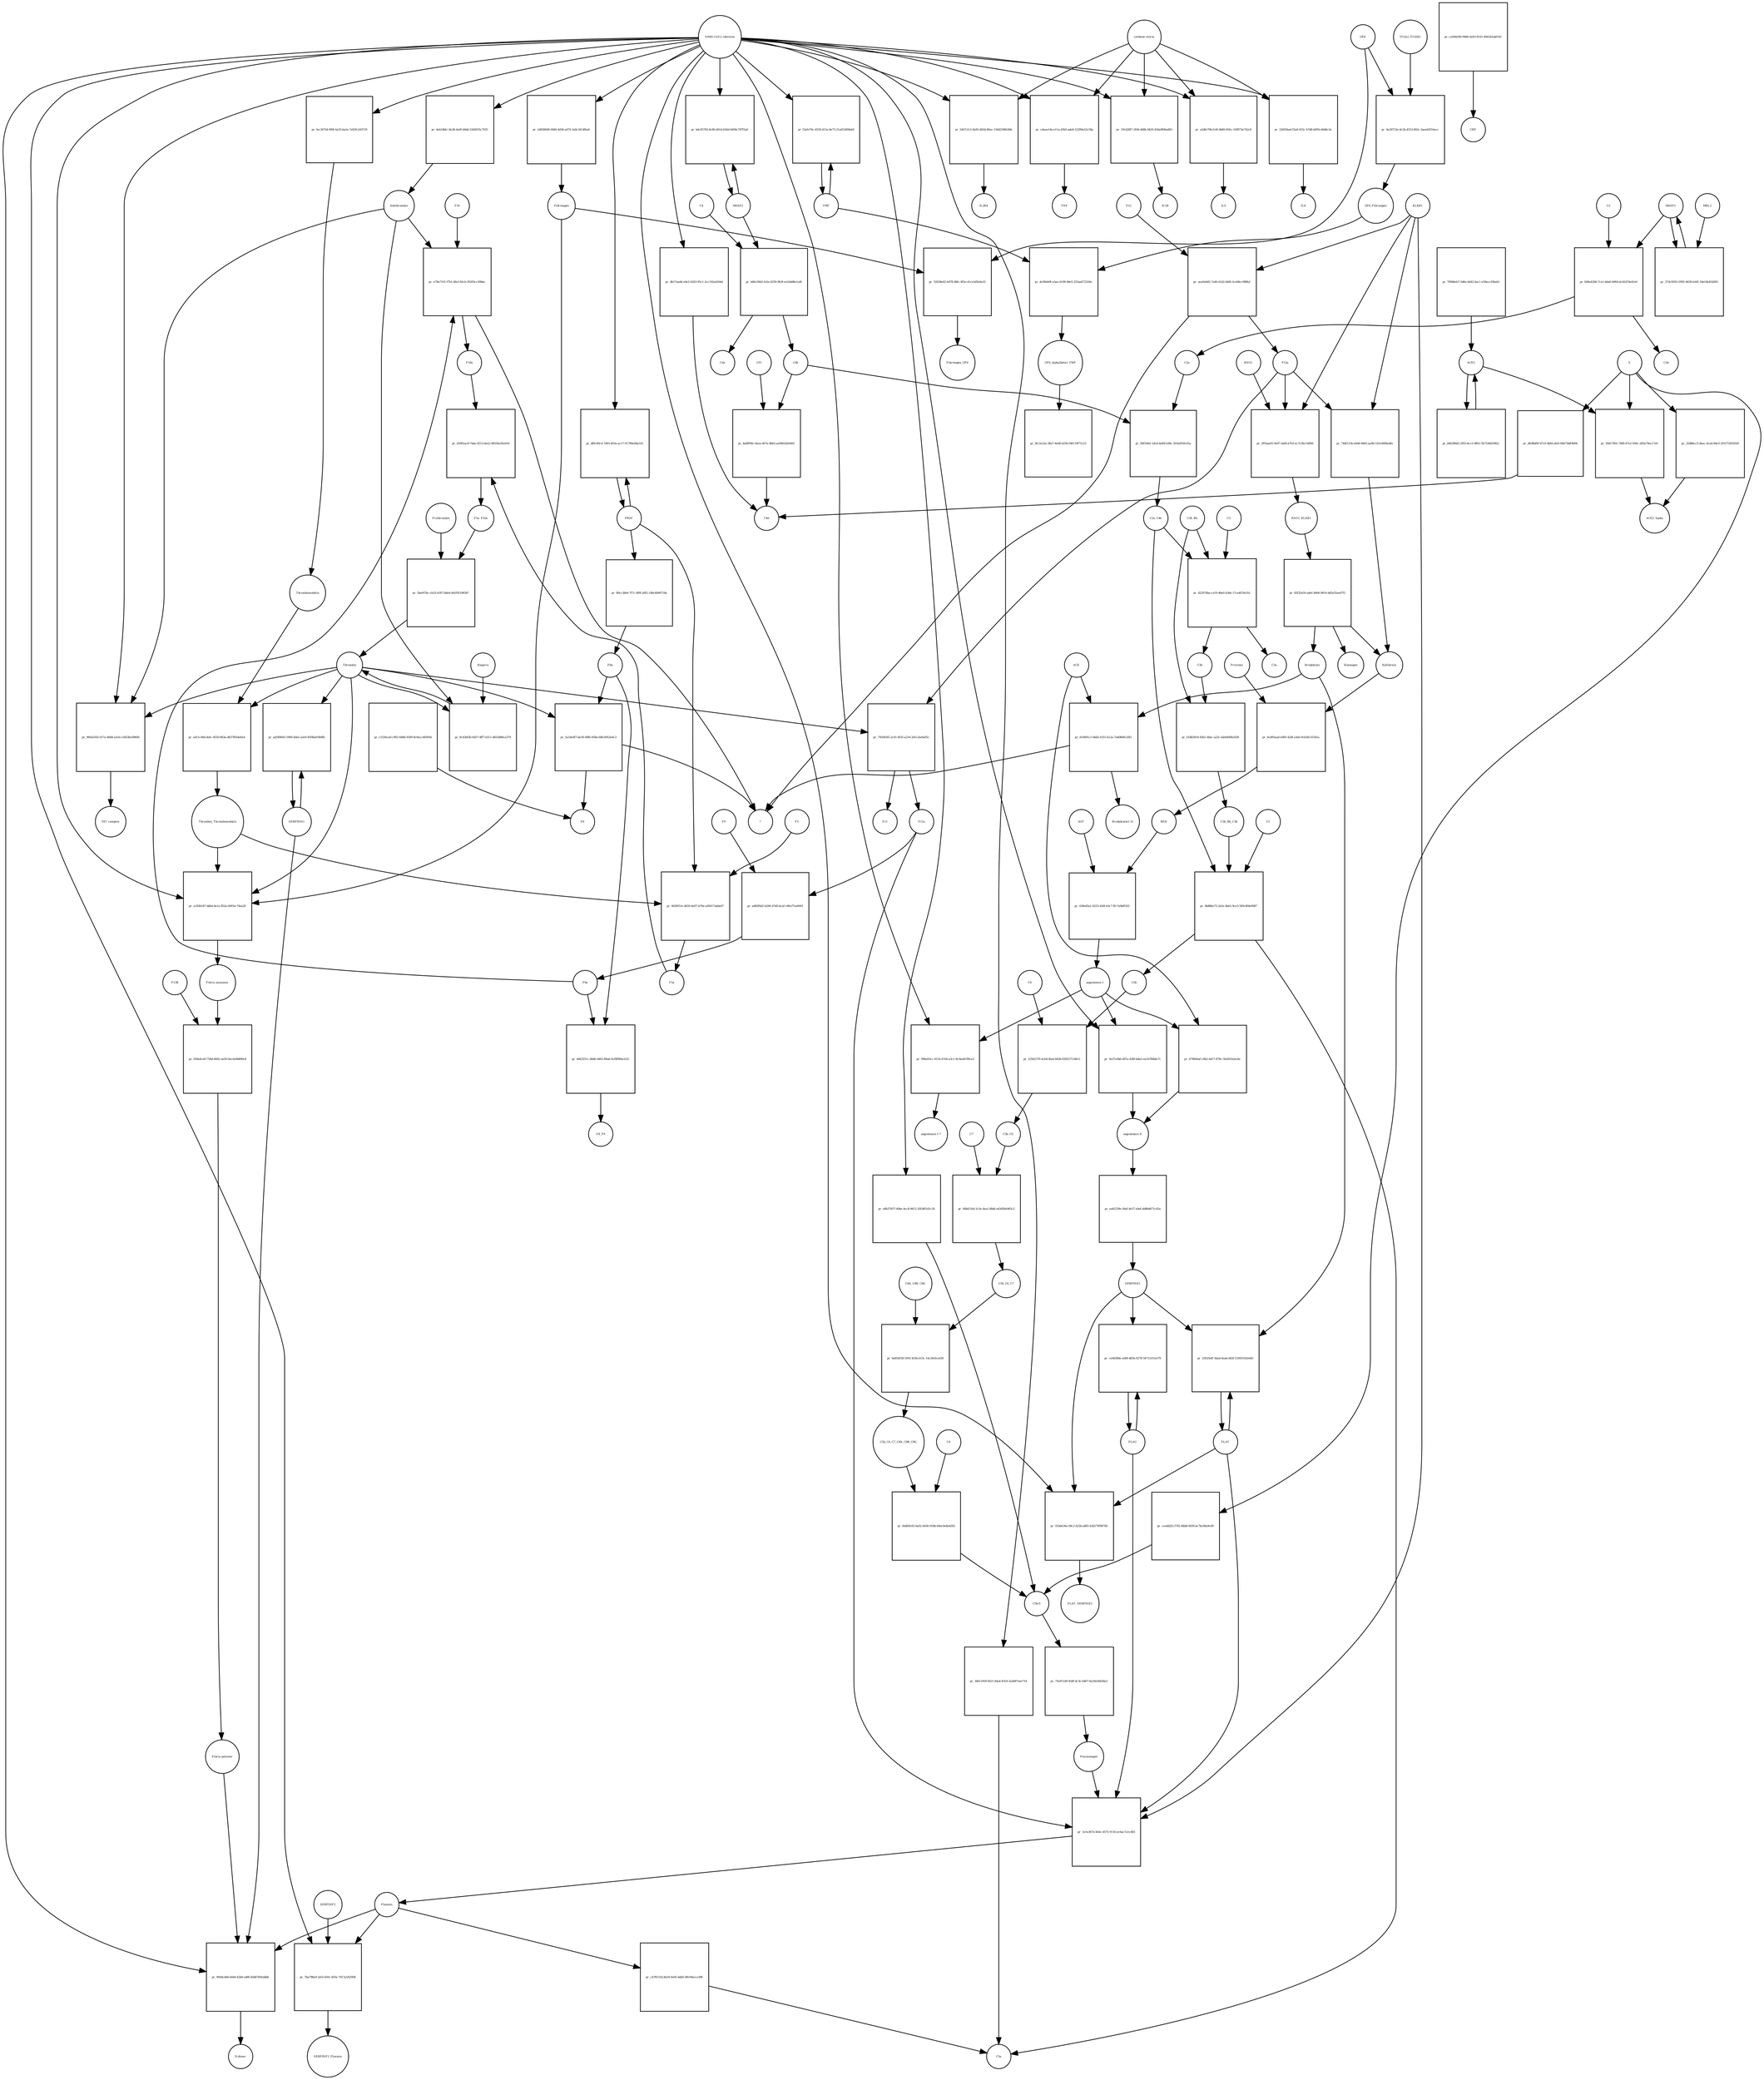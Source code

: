 strict digraph  {
C4b [annotation="", bipartite=0, cls=macromolecule, fontsize=4, label=C4b, shape=circle];
"pr_58f1fdef-1dcb-4e89-b38c-303a093fc81a" [annotation="", bipartite=1, cls=process, fontsize=4, label="pr_58f1fdef-1dcb-4e89-b38c-303a093fc81a", shape=square];
C2a [annotation="", bipartite=0, cls=macromolecule, fontsize=4, label=C2a, shape=circle];
C2a_C4b [annotation="", bipartite=0, cls=complex, fontsize=4, label=C2a_C4b, shape=circle];
C3b [annotation="", bipartite=0, cls=macromolecule, fontsize=4, label=C3b, shape=circle];
"pr_b18b5814-43b1-4bec-a22c-fab4400b2438" [annotation="", bipartite=1, cls=process, fontsize=4, label="pr_b18b5814-43b1-4bec-a22c-fab4400b2438", shape=square];
C3b_Bb [annotation="urn_miriam_pubmed_12440962|urn_miriam_brenda_3.4.21.47", bipartite=0, cls=complex, fontsize=4, label=C3b_Bb, shape=circle];
C3b_Bb_C3b [annotation="urn_miriam_pubmed_12440962|urn_miriam_brenda_34.4.21.47", bipartite=0, cls=complex, fontsize=4, label=C3b_Bb_C3b, shape=circle];
"pr_8a8ff96c-6eea-467a-8b62-ae90b3d26465" [annotation="", bipartite=1, cls=process, fontsize=4, label="pr_8a8ff96c-6eea-467a-8b62-ae90b3d26465", shape=square];
C4d [annotation="", bipartite=0, cls=macromolecule, fontsize=4, label=C4d, shape=circle];
CFI [annotation="urn_miriam_hgnc_HGNC%3A2771", bipartite=0, cls=macromolecule, fontsize=4, label=CFI, shape=circle];
"pr_c5556ca0-c902-448b-9189-8c6eccd0395b" [annotation="", bipartite=1, cls=process, fontsize=4, label="pr_c5556ca0-c902-448b-9189-8c6eccd0395b", shape=square];
F8 [annotation="urn_miriam_hgnc_HGNC%3A3546", bipartite=0, cls=macromolecule, fontsize=4, label=F8, shape=circle];
"pr_4eb24bfc-8e38-4a0f-b9dd-5264935c7025" [annotation="", bipartite=1, cls=process, fontsize=4, label="pr_4eb24bfc-8e38-4a0f-b9dd-5264935c7025", shape=square];
Antithrombin [annotation="urn_miriam_hgnc_HGNC%3A775", bipartite=0, cls=macromolecule, fontsize=4, label=Antithrombin, shape=circle];
"SARS-CoV-2 infection" [annotation=urn_miriam_taxonomy_2697049, bipartite=0, cls=phenotype, fontsize=4, label="SARS-CoV-2 infection", shape=circle];
S [annotation="urn_miriam_uniprot_P0DTC2|urn_miriam_uniprot_P59594", bipartite=0, cls=macromolecule, fontsize=4, label=S, shape=circle];
"pr_35d8bcc5-deec-4ca4-84e3-201572655020" [annotation="", bipartite=1, cls="omitted process", fontsize=4, label="pr_35d8bcc5-deec-4ca4-84e3-201572655020", shape=square];
ACE2_Spike [annotation="", bipartite=0, cls=complex, fontsize=4, label=ACE2_Spike, shape=circle];
Bradykinin [annotation="urn_miriam_obo.chebi_CHEBI%3A3165", bipartite=0, cls=macromolecule, fontsize=4, label=Bradykinin, shape=circle];
"pr_0c6691c1-6bd2-4351-b12a-7ab08d0c26f1" [annotation="", bipartite=1, cls=process, fontsize=4, label="pr_0c6691c1-6bd2-4351-b12a-7ab08d0c26f1", shape=square];
"Bradykinin(1-5)" [annotation="", bipartite=0, cls=macromolecule, fontsize=4, label="Bradykinin(1-5)", shape=circle];
"?" [annotation="", bipartite=0, cls=macromolecule, fontsize=4, label="?", shape=circle];
ACE [annotation="urn_miriam_hgnc_HGNC%3A2707", bipartite=0, cls=macromolecule, fontsize=4, label=ACE, shape=circle];
ACE2 [annotation="urn_miriam_hgnc_HGNC%3A13557", bipartite=0, cls=macromolecule, fontsize=4, label=ACE2, shape=circle];
"pr_b6b39bd3-2f03-4cc3-9801-5b71d463082c" [annotation="", bipartite=1, cls=process, fontsize=4, label="pr_b6b39bd3-2f03-4cc3-9801-5b71d463082c", shape=square];
"pr_50d17801-76f8-47e2-938c-285a79ec17e0" [annotation="", bipartite=1, cls=process, fontsize=4, label="pr_50d17801-76f8-47e2-938c-285a79ec17e0", shape=square];
"pr_700b8eb7-5d6e-4d42-bac1-e58eccf3beb3" [annotation="", bipartite=1, cls=process, fontsize=4, label="pr_700b8eb7-5d6e-4d42-bac1-e58eccf3beb3", shape=square];
"angiotensin I" [annotation="urn_miriam_obo.chebi_CHEBI%3A2718", bipartite=0, cls="simple chemical", fontsize=4, label="angiotensin I", shape=circle];
"pr_096e93cc-9116-47e6-a3c1-8c9ea8199ca3" [annotation="", bipartite=1, cls=process, fontsize=4, label="pr_096e93cc-9116-47e6-a3c1-8c9ea8199ca3", shape=square];
"angiotensin I-7" [annotation="urn_miriam_obo.chebi_CHEBI%3A55438", bipartite=0, cls="simple chemical", fontsize=4, label="angiotensin I-7", shape=circle];
"pr_d838bf9f-d7c0-4bfd-afd3-06b73bff490b" [annotation="", bipartite=1, cls=process, fontsize=4, label="pr_d838bf9f-d7c0-4bfd-afd3-06b73bff490b", shape=square];
"pr_ccedd2f2-f745-48d8-9039-bc7bc96e9c89" [annotation="", bipartite=1, cls=process, fontsize=4, label="pr_ccedd2f2-f745-48d8-9039-bc7bc96e9c89", shape=square];
"C5b-9" [annotation="", bipartite=0, cls=complex, fontsize=4, label="C5b-9", shape=circle];
"pr_ca944290-99d0-4a93-8141-494343abf102" [annotation="", bipartite=1, cls=process, fontsize=4, label="pr_ca944290-99d0-4a93-8141-494343abf102", shape=square];
CRP [annotation="urn_miriam_hgnc_HGNC%3A2367", bipartite=0, cls=macromolecule, fontsize=4, label=CRP, shape=circle];
VWF [annotation="", bipartite=0, cls=macromolecule, fontsize=4, label=VWF, shape=circle];
"pr_f2afe70c-4559-415a-8e73-21a651800afd" [annotation="", bipartite=1, cls=process, fontsize=4, label="pr_f2afe70c-4559-415a-8e73-21a651800afd", shape=square];
PROC [annotation="urn_miriam_hgnc_HGNC%3A9451", bipartite=0, cls=macromolecule, fontsize=4, label=PROC, shape=circle];
"pr_df6c90c4-7d93-403a-ac17-91789e0da31b" [annotation="", bipartite=1, cls=process, fontsize=4, label="pr_df6c90c4-7d93-403a-ac17-91789e0da31b", shape=square];
"pr_db17aadd-a9e3-4343-95c1-2cc192ad164d" [annotation="", bipartite=1, cls=process, fontsize=4, label="pr_db17aadd-a9e3-4343-95c1-2cc192ad164d", shape=square];
Plasmin [annotation="urn_miriam_hgnc_HGNC%3A9051", bipartite=0, cls=macromolecule, fontsize=4, label=Plasmin, shape=circle];
"pr_7ba79be9-3af3-450c-855e-7017a1825f6f" [annotation="", bipartite=1, cls=process, fontsize=4, label="pr_7ba79be9-3af3-450c-855e-7017a1825f6f", shape=square];
SERPINF2 [annotation="urn_miriam_hgnc_HGNC%3A9075", bipartite=0, cls=macromolecule, fontsize=4, label=SERPINF2, shape=circle];
SERPINF2_Plasmin [annotation="", bipartite=0, cls=complex, fontsize=4, label=SERPINF2_Plasmin, shape=circle];
"pr_fec36764-f89f-4a35-ba5e-7e92fc2d3729" [annotation="", bipartite=1, cls=process, fontsize=4, label="pr_fec36764-f89f-4a35-ba5e-7e92fc2d3729", shape=square];
Thrombomodulin [annotation="urn_miriam_hgnc_HGNC%3A11784", bipartite=0, cls=macromolecule, fontsize=4, label=Thrombomodulin, shape=circle];
KLKB1 [annotation=urn_miriam_hgnc_6371, bipartite=0, cls=macromolecule, fontsize=4, label=KLKB1, shape=circle];
"pr_74df115b-4446-4665-aa9b-51b1d008adfe" [annotation="", bipartite=1, cls=process, fontsize=4, label="pr_74df115b-4446-4665-aa9b-51b1d008adfe", shape=square];
Kallikrein [annotation=urn_miriam_hgnc_6371, bipartite=0, cls=macromolecule, fontsize=4, label=Kallikrein, shape=circle];
F12a [annotation="urn_miriam_hgnc_HGNC%3A3530", bipartite=0, cls=macromolecule, fontsize=4, label=F12a, shape=circle];
KNG1_KLKB1 [annotation=urn_miriam_pubmed_17598838, bipartite=0, cls=complex, fontsize=4, label=KNG1_KLKB1, shape=circle];
"pr_82f35a50-adef-44b8-9814-bd5a55ae67f2" [annotation="", bipartite=1, cls=process, fontsize=4, label="pr_82f35a50-adef-44b8-9814-bd5a55ae67f2", shape=square];
Kininogen [annotation="urn_miriam_hgnc_HGNC%3A6383", bipartite=0, cls=macromolecule, fontsize=4, label=Kininogen, shape=circle];
"pr_e8b37657-40be-4cc8-9612-5f436f1d1c18" [annotation="", bipartite=1, cls=process, fontsize=4, label="pr_e8b37657-40be-4cc8-9612-5f436f1d1c18", shape=square];
"pr_3d611950-fb21-44a4-8316-3a2b87eee71d" [annotation="", bipartite=1, cls=process, fontsize=4, label="pr_3d611950-fb21-44a4-8316-3a2b87eee71d", shape=square];
C5a [annotation="", bipartite=0, cls=macromolecule, fontsize=4, label=C5a, shape=circle];
PLAT [annotation="urn_miriam_hgnc_HGNC%3A9051", bipartite=0, cls=macromolecule, fontsize=4, label=PLAT, shape=circle];
"pr_25025eff-5bad-4aab-b62f-53505102e645" [annotation="", bipartite=1, cls=process, fontsize=4, label="pr_25025eff-5bad-4aab-b62f-53505102e645", shape=square];
SERPINE1 [annotation="urn_miriam_hgnc_HGNC%3A8593", bipartite=0, cls=macromolecule, fontsize=4, label=SERPINE1, shape=circle];
AGT [annotation="urn_miriam_hgnc_HGNC%3A333", bipartite=0, cls=macromolecule, fontsize=4, label=AGT, shape=circle];
"pr_438ed5a1-6233-426f-b3c7-ffc7a9bff203" [annotation="", bipartite=1, cls=process, fontsize=4, label="pr_438ed5a1-6233-426f-b3c7-ffc7a9bff203", shape=square];
REN [annotation="urn_miriam_hgnc_HGNC%3A9958", bipartite=0, cls=macromolecule, fontsize=4, label=REN, shape=circle];
C2 [annotation="urn_miriam_hgnc_HGNC%3A1248", bipartite=0, cls=macromolecule, fontsize=4, label=C2, shape=circle];
"pr_b96a4266-7ca1-4da6-b964-dc42d74e41e0" [annotation="", bipartite=1, cls=process, fontsize=4, label="pr_b96a4266-7ca1-4da6-b964-dc42d74e41e0", shape=square];
C2b [annotation="", bipartite=0, cls=macromolecule, fontsize=4, label=C2b, shape=circle];
MASP1 [annotation="", bipartite=0, cls=macromolecule, fontsize=4, label=MASP1, shape=circle];
MASP2 [annotation="", bipartite=0, cls=macromolecule, fontsize=4, label=MASP2, shape=circle];
"pr_bdc65782-8c80-461d-b56d-6494c787f5a6" [annotation="", bipartite=1, cls=process, fontsize=4, label="pr_bdc65782-8c80-461d-b56d-6494c787f5a6", shape=square];
"pr_27dc9393-2995-4428-b3d5-1bb18e45d383" [annotation="", bipartite=1, cls=process, fontsize=4, label="pr_27dc9393-2995-4428-b3d5-1bb18e45d383", shape=square];
MBL2 [annotation=urn_miriam_hgnc_6902, bipartite=0, cls=macromolecule, fontsize=4, label=MBL2, shape=circle];
F10 [annotation="urn_miriam_hgnc_HGNC%3A3528", bipartite=0, cls=macromolecule, fontsize=4, label=F10, shape=circle];
"pr_e78a7101-f7b1-48cf-82cb-29205cc30bbc" [annotation="", bipartite=1, cls=process, fontsize=4, label="pr_e78a7101-f7b1-48cf-82cb-29205cc30bbc", shape=square];
F10a [annotation="urn_miriam_hgnc_HGNC%3A3528", bipartite=0, cls=macromolecule, fontsize=4, label=F10a, shape=circle];
F9a [annotation="", bipartite=0, cls=macromolecule, fontsize=4, label=F9a, shape=circle];
C3 [annotation="urn_miriam_hgnc_HGNC%3A1318", bipartite=0, cls=macromolecule, fontsize=4, label=C3, shape=circle];
"pr_d22074ba-ca19-48e0-b3de-17ca4f19a1b1" [annotation="", bipartite=1, cls=process, fontsize=4, label="pr_d22074ba-ca19-48e0-b3de-17ca4f19a1b1", shape=square];
C3a [annotation="", bipartite=0, cls=macromolecule, fontsize=4, label=C3a, shape=circle];
Prorenin [annotation="", bipartite=0, cls=macromolecule, fontsize=4, label=Prorenin, shape=circle];
"pr_6cd95aad-e085-42df-a3eb-9cb36c55181a" [annotation="", bipartite=1, cls=process, fontsize=4, label="pr_6cd95aad-e085-42df-a3eb-9cb36c55181a", shape=square];
F8a [annotation="urn_miriam_hgnc_HGNC%3A3546", bipartite=0, cls=macromolecule, fontsize=4, label=F8a, shape=circle];
"pr_5a14e4f7-be30-40fb-958a-fd6c6952e4c3" [annotation="", bipartite=1, cls=process, fontsize=4, label="pr_5a14e4f7-be30-40fb-958a-fd6c6952e4c3", shape=square];
Thrombin [annotation="urn_miriam_hgnc_HGNC%3A3535", bipartite=0, cls=macromolecule, fontsize=4, label=Thrombin, shape=circle];
"pr_8c43bf3b-6d57-4ff7-b511-d653d88ca379" [annotation="", bipartite=1, cls=process, fontsize=4, label="pr_8c43bf3b-6d57-4ff7-b511-d653d88ca379", shape=square];
Heparin [annotation="urn_miriam_pubmed_708377|urn_miriam_obo.chebi_CHEBI%3A28304", bipartite=0, cls="simple chemical", fontsize=4, label=Heparin, shape=circle];
"pr_479844af-c9b2-4d17-878c-5fa001b2e24c" [annotation="", bipartite=1, cls=process, fontsize=4, label="pr_479844af-c9b2-4d17-878c-5fa001b2e24c", shape=square];
"angiotensin II" [annotation="urn_miriam_obo.chebi_CHEBI%3A2718", bipartite=0, cls="simple chemical", fontsize=4, label="angiotensin II", shape=circle];
PLAU [annotation="", bipartite=0, cls=macromolecule, fontsize=4, label=PLAU, shape=circle];
"pr_ce9d384e-ed0f-485b-9278-547121f1a579" [annotation="", bipartite=1, cls=process, fontsize=4, label="pr_ce9d384e-ed0f-485b-9278-547121f1a579", shape=square];
F12 [annotation="urn_miriam_hgnc_HGNC%3A3530", bipartite=0, cls=macromolecule, fontsize=4, label=F12, shape=circle];
"pr_aea9a9d2-7a40-41d2-bfd0-3ce68cc988b2" [annotation="", bipartite=1, cls=process, fontsize=4, label="pr_aea9a9d2-7a40-41d2-bfd0-3ce68cc988b2", shape=square];
"pr_745045f5-2c41-4f35-a214-2d1c2ee6ef5c" [annotation="", bipartite=1, cls=process, fontsize=4, label="pr_745045f5-2c41-4f35-a214-2d1c2ee6ef5c", shape=square];
F11 [annotation="urn_miriam_hgnc_HGNC%3A3529", bipartite=0, cls=macromolecule, fontsize=4, label=F11, shape=circle];
F11a [annotation="urn_miriam_hgnc_HGNC%3A3529", bipartite=0, cls=macromolecule, fontsize=4, label=F11a, shape=circle];
C4 [annotation="", bipartite=0, cls=macromolecule, fontsize=4, label=C4, shape=circle];
"pr_b86c58d2-fa5e-4259-9b3f-ee24dd8a1a4f" [annotation="", bipartite=1, cls=process, fontsize=4, label="pr_b86c58d2-fa5e-4259-9b3f-ee24dd8a1a4f", shape=square];
C4a [annotation="", bipartite=0, cls=macromolecule, fontsize=4, label=C4a, shape=circle];
"pr_01b0e36e-09c2-422b-a865-63d179f98769" [annotation="", bipartite=1, cls=process, fontsize=4, label="pr_01b0e36e-09c2-422b-a865-63d179f98769", shape=square];
PLAT_SERPINE1 [annotation=urn_miriam_pubmed_22449964, bipartite=0, cls=complex, fontsize=4, label=PLAT_SERPINE1, shape=circle];
"pr_6d43231c-4b6b-4463-89a6-6cf8990acb32" [annotation="", bipartite=1, cls=process, fontsize=4, label="pr_6d43231c-4b6b-4463-89a6-6cf8990acb32", shape=square];
F8_F9 [annotation=urn_miriam_pubmed_22471307, bipartite=0, cls=complex, fontsize=4, label=F8_F9, shape=circle];
"pr_b5901ac8-7dae-4513-8ea2-8955bc82e916" [annotation="", bipartite=1, cls=process, fontsize=4, label="pr_b5901ac8-7dae-4513-8ea2-8955bc82e916", shape=square];
F5a [annotation="urn_miriam_hgnc_HGNC%3A3542", bipartite=0, cls=macromolecule, fontsize=4, label=F5a, shape=circle];
F5a_F10a [annotation=urn_miriam_pubmed_2303476, bipartite=0, cls=complex, fontsize=4, label=F5a_F10a, shape=circle];
F5 [annotation="urn_miriam_hgnc_HGNC%3A3541", bipartite=0, cls=macromolecule, fontsize=4, label=F5, shape=circle];
"pr_402f651e-d020-4e07-b79a-a92017adde67" [annotation="", bipartite=1, cls=process, fontsize=4, label="pr_402f651e-d020-4e07-b79a-a92017adde67", shape=square];
Thrombin_Thrombomodulin [annotation="urn_miriam_pubmed_6282863|urn_miriam_taxonomy_9986", bipartite=0, cls=complex, fontsize=4, label=Thrombin_Thrombomodulin, shape=circle];
SERPINH1 [annotation="urn_miriam_hgnc_HGNC%3A1546", bipartite=0, cls=macromolecule, fontsize=4, label=SERPINH1, shape=circle];
"pr_ad189643-1989-4de5-a5e0-85f4be9384fb" [annotation="", bipartite=1, cls=process, fontsize=4, label="pr_ad189643-1989-4de5-a5e0-85f4be9384fb", shape=square];
Fibrinogen [annotation=urn_miriam_pubmed_19296670, bipartite=0, cls=complex, fontsize=4, label=Fibrinogen, shape=circle];
"pr_a183b187-ddb4-4e1a-852e-60f3ec74ea20" [annotation="", bipartite=1, cls=process, fontsize=4, label="pr_a183b187-ddb4-4e1a-852e-60f3ec74ea20", shape=square];
"Fibrin monomer" [annotation="", bipartite=0, cls=macromolecule, fontsize=4, label="Fibrin monomer", shape=circle];
C5 [annotation="urn_miriam_hgnc_HGNC%3A1331", bipartite=0, cls=macromolecule, fontsize=4, label=C5, shape=circle];
"pr_8b88be73-2a5e-4be5-9ce3-585c8f4e0087" [annotation="", bipartite=1, cls=process, fontsize=4, label="pr_8b88be73-2a5e-4be5-9ce3-585c8f4e0087", shape=square];
C5b [annotation="", bipartite=0, cls=macromolecule, fontsize=4, label=C5b, shape=circle];
"pr_23562370-4cb4-4fad-b83b-029227134b11" [annotation="", bipartite=1, cls=process, fontsize=4, label="pr_23562370-4cb4-4fad-b83b-029227134b11", shape=square];
C6 [annotation="urn_miriam_hgnc_HGNC%3A1339", bipartite=0, cls=macromolecule, fontsize=4, label=C6, shape=circle];
C5b_C6 [annotation="", bipartite=0, cls=complex, fontsize=4, label=C5b_C6, shape=circle];
"pr_fd8d116d-2c5e-4aa1-8bbf-ad3d58a983c2" [annotation="", bipartite=1, cls=process, fontsize=4, label="pr_fd8d116d-2c5e-4aa1-8bbf-ad3d58a983c2", shape=square];
C7 [annotation="urn_miriam_hgnc_HGNC%3A1346", bipartite=0, cls=macromolecule, fontsize=4, label=C7, shape=circle];
C5b_C6_C7 [annotation=urn_miriam_pubmed_28630159, bipartite=0, cls=complex, fontsize=4, label=C5b_C6_C7, shape=circle];
"pr_6a85d530-5f93-433b-b13c-14c2fe0ca436" [annotation="", bipartite=1, cls=process, fontsize=4, label="pr_6a85d530-5f93-433b-b13c-14c2fe0ca436", shape=square];
C8A_C8B_C8G [annotation="", bipartite=0, cls=complex, fontsize=4, label=C8A_C8B_C8G, shape=circle];
C5b_C6_C7_C8A_C8B_C8G [annotation=urn_miriam_pubmed_28630159, bipartite=0, cls=complex, fontsize=4, label=C5b_C6_C7_C8A_C8B_C8G, shape=circle];
"pr_66d04165-6a02-4430-918b-b9ec9e8a4565" [annotation="", bipartite=1, cls=process, fontsize=4, label="pr_66d04165-6a02-4430-918b-b9ec9e8a4565", shape=square];
C9 [annotation="urn_miriam_hgnc_HGNC%3A1358", bipartite=0, cls=macromolecule, fontsize=4, label=C9, shape=circle];
"pr_9a37e5b6-d97a-428f-bda5-ea1b784bfe7c" [annotation="", bipartite=1, cls=process, fontsize=4, label="pr_9a37e5b6-d97a-428f-bda5-ea1b784bfe7c", shape=square];
"pr_191d28f7-2fd4-4d6b-9420-456a9f0be683" [annotation="", bipartite=1, cls=process, fontsize=4, label="pr_191d28f7-2fd4-4d6b-9420-456a9f0be683", shape=square];
IL1B [annotation=urn_miriam_hgnc_5992, bipartite=0, cls=macromolecule, fontsize=4, label=IL1B, shape=circle];
"cytokine storm" [annotation=urn_miriam_pubmed_2504360, bipartite=0, cls=phenotype, fontsize=4, label="cytokine storm", shape=circle];
"pr_2d8589d9-0940-4d36-a074-3a8c3414fba9" [annotation="", bipartite=1, cls=process, fontsize=4, label="pr_2d8589d9-0940-4d36-a074-3a8c3414fba9", shape=square];
"pr_a2dfe79b-fc6f-4b89-956c-109973e742c8" [annotation="", bipartite=1, cls=process, fontsize=4, label="pr_a2dfe79b-fc6f-4b89-956c-109973e742c8", shape=square];
IL6 [annotation=urn_miriam_hgnc_6018, bipartite=0, cls=macromolecule, fontsize=4, label=IL6, shape=circle];
"pr_22605ba4-f2a8-435c-b7d8-b995c46d6c3e" [annotation="", bipartite=1, cls=process, fontsize=4, label="pr_22605ba4-f2a8-435c-b7d8-b995c46d6c3e", shape=square];
IL8 [annotation="urn_miriam_hgnc_HGNC%3A6025", bipartite=0, cls=macromolecule, fontsize=4, label=IL8, shape=circle];
"pr_5447cfc2-8a95-483d-80ac-156d258663b6" [annotation="", bipartite=1, cls=process, fontsize=4, label="pr_5447cfc2-8a95-483d-80ac-156d258663b6", shape=square];
IL2RA [annotation="urn_miriam_hgnc_HGNC%3A6008", bipartite=0, cls=macromolecule, fontsize=4, label=IL2RA, shape=circle];
Plasminogen [annotation="urn_miriam_hgnc_HGNC%3A9071", bipartite=0, cls=macromolecule, fontsize=4, label=Plasminogen, shape=circle];
"pr_1e1e367e-8e6c-4575-9116-ec6ac7a1c483" [annotation="", bipartite=1, cls=process, fontsize=4, label="pr_1e1e367e-8e6c-4575-9116-ec6ac7a1c483", shape=square];
"pr_960a5502-017a-468d-a5cb-c5d53bc69606" [annotation="", bipartite=1, cls=process, fontsize=4, label="pr_960a5502-017a-468d-a5cb-c5d53bc69606", shape=square];
"TAT complex" [annotation=urn_miriam_pubmed_22930518, bipartite=0, cls=complex, fontsize=4, label="TAT complex", shape=circle];
Prothrombin [annotation="urn_miriam_hgnc_HGNC%3A3535", bipartite=0, cls=macromolecule, fontsize=4, label=Prothrombin, shape=circle];
"pr_5bef47bc-cb33-4187-bde6-dd1f95186367" [annotation="", bipartite=1, cls=process, fontsize=4, label="pr_5bef47bc-cb33-4187-bde6-dd1f95186367", shape=square];
"pr_89cc38e6-7f7c-4f9f-af82-1d6c6b49718a" [annotation="", bipartite=1, cls=process, fontsize=4, label="pr_89cc38e6-7f7c-4f9f-af82-1d6c6b49718a", shape=square];
"pr_ea62339c-fdaf-4e57-a9ef-dd86d671c45a" [annotation="", bipartite=1, cls=process, fontsize=4, label="pr_ea62339c-fdaf-4e57-a9ef-dd86d671c45a", shape=square];
"pr_ed11c40d-defc-4550-863a-d637f654e6e4" [annotation="", bipartite=1, cls=process, fontsize=4, label="pr_ed11c40d-defc-4550-863a-d637f654e6e4", shape=square];
F9 [annotation="urn_miriam_hgnc_HGNC%3A35531", bipartite=0, cls=macromolecule, fontsize=4, label=F9, shape=circle];
"pr_ad82f6d2-b296-47d0-bcaf-c86cf7ea0091" [annotation="", bipartite=1, cls=process, fontsize=4, label="pr_ad82f6d2-b296-47d0-bcaf-c86cf7ea0091", shape=square];
"pr_5f03ae65-9a07-4afb-b703-ec7c3bc1489d" [annotation="", bipartite=1, cls=process, fontsize=4, label="pr_5f03ae65-9a07-4afb-b703-ec7c3bc1489d", shape=square];
KNG1 [annotation=urn_miriam_hgnc_6383, bipartite=0, cls=macromolecule, fontsize=4, label=KNG1, shape=circle];
"pr_75e911d0-45df-4c3e-b467-6e20a56428a3" [annotation="", bipartite=1, cls=process, fontsize=4, label="pr_75e911d0-45df-4c3e-b467-6e20a56428a3", shape=square];
"pr_c478131d-8a59-4e05-bdd5-d9c94ecccd9f" [annotation="", bipartite=1, cls=process, fontsize=4, label="pr_c478131d-8a59-4e05-bdd5-d9c94ecccd9f", shape=square];
"pr_cdeae14e-e11a-43b5-ade8-52299a53c58a" [annotation="", bipartite=1, cls=process, fontsize=4, label="pr_cdeae14e-e11a-43b5-ade8-52299a53c58a", shape=square];
TNF [annotation=urn_miriam_hgnc_11892, bipartite=0, cls=macromolecule, fontsize=4, label=TNF, shape=circle];
"pr_028a4ce9-758d-4602-ae50-0ec0a9b890c8" [annotation="", bipartite=1, cls=process, fontsize=4, label="pr_028a4ce9-758d-4602-ae50-0ec0a9b890c8", shape=square];
"Fibrin polymer" [annotation="", bipartite=0, cls=macromolecule, fontsize=4, label="Fibrin polymer", shape=circle];
F13B [annotation="", bipartite=0, cls=macromolecule, fontsize=4, label=F13B, shape=circle];
"pr_9044cd46-6eb4-42b0-a48f-d5b67b91ddb6" [annotation="", bipartite=1, cls=process, fontsize=4, label="pr_9044cd46-6eb4-42b0-a48f-d5b67b91ddb6", shape=square];
"D-dimer" [annotation=urn_miriam_pubmed_19008457, bipartite=0, cls=macromolecule, fontsize=4, label="D-dimer", shape=circle];
GP6_alpha2beta1_VWF [annotation="", bipartite=0, cls=complex, fontsize=4, label=GP6_alpha2beta1_VWF, shape=circle];
"pr_6fc2e22a-58a7-4e68-b25b-f46119f71c53" [annotation="", bipartite=1, cls="omitted process", fontsize=4, label="pr_6fc2e22a-58a7-4e68-b25b-f46119f71c53", shape=square];
GP6 [annotation=urn_miriam_hgnc_14388, bipartite=0, cls=macromolecule, fontsize=4, label=GP6, shape=circle];
"pr_4e28723e-dc2b-4553-843c-3aee62f16ecc" [annotation="", bipartite=1, cls=process, fontsize=4, label="pr_4e28723e-dc2b-4553-843c-3aee62f16ecc", shape=square];
ITGA2_ITGAB1 [annotation="urn_miriam_intact_EBI-16428357", bipartite=0, cls=complex, fontsize=4, label=ITGA2_ITGAB1, shape=circle];
GP6_Fibrinogen [annotation="", bipartite=0, cls=complex, fontsize=4, label=GP6_Fibrinogen, shape=circle];
"pr_dc08eb9f-a5aa-4198-96e5-325aa672320e" [annotation="", bipartite=1, cls=process, fontsize=4, label="pr_dc08eb9f-a5aa-4198-96e5-325aa672320e", shape=square];
"pr_52028e02-6d78-48fc-8f2a-d1ca3d5e9a33" [annotation="", bipartite=1, cls=process, fontsize=4, label="pr_52028e02-6d78-48fc-8f2a-d1ca3d5e9a33", shape=square];
Fibrinogen_GP6 [annotation=urn_miriam_pubmed_19296670, bipartite=0, cls=complex, fontsize=4, label=Fibrinogen_GP6, shape=circle];
C4b -> "pr_58f1fdef-1dcb-4e89-b38c-303a093fc81a"  [annotation="", interaction_type=consumption];
C4b -> "pr_8a8ff96c-6eea-467a-8b62-ae90b3d26465"  [annotation="", interaction_type=consumption];
"pr_58f1fdef-1dcb-4e89-b38c-303a093fc81a" -> C2a_C4b  [annotation="", interaction_type=production];
C2a -> "pr_58f1fdef-1dcb-4e89-b38c-303a093fc81a"  [annotation="", interaction_type=consumption];
C2a_C4b -> "pr_d22074ba-ca19-48e0-b3de-17ca4f19a1b1"  [annotation=urn_miriam_pubmed_12440962, interaction_type=catalysis];
C2a_C4b -> "pr_8b88be73-2a5e-4be5-9ce3-585c8f4e0087"  [annotation=urn_miriam_pubmed_28630159, interaction_type=catalysis];
C3b -> "pr_b18b5814-43b1-4bec-a22c-fab4400b2438"  [annotation="", interaction_type=consumption];
"pr_b18b5814-43b1-4bec-a22c-fab4400b2438" -> C3b_Bb_C3b  [annotation="", interaction_type=production];
C3b_Bb -> "pr_b18b5814-43b1-4bec-a22c-fab4400b2438"  [annotation="", interaction_type=consumption];
C3b_Bb -> "pr_d22074ba-ca19-48e0-b3de-17ca4f19a1b1"  [annotation=urn_miriam_pubmed_12440962, interaction_type=catalysis];
C3b_Bb_C3b -> "pr_8b88be73-2a5e-4be5-9ce3-585c8f4e0087"  [annotation=urn_miriam_pubmed_28630159, interaction_type=catalysis];
"pr_8a8ff96c-6eea-467a-8b62-ae90b3d26465" -> C4d  [annotation="", interaction_type=production];
CFI -> "pr_8a8ff96c-6eea-467a-8b62-ae90b3d26465"  [annotation=urn_miriam_pubmed_19362461, interaction_type=catalysis];
"pr_c5556ca0-c902-448b-9189-8c6eccd0395b" -> F8  [annotation="", interaction_type=production];
"pr_4eb24bfc-8e38-4a0f-b9dd-5264935c7025" -> Antithrombin  [annotation="", interaction_type=production];
Antithrombin -> "pr_e78a7101-f7b1-48cf-82cb-29205cc30bbc"  [annotation="urn_miriam_pubmed_11551226|urn_miriam_pubmed_15853774", interaction_type=inhibition];
Antithrombin -> "pr_8c43bf3b-6d57-4ff7-b511-d653d88ca379"  [annotation=urn_miriam_pubmed_15853774, interaction_type=inhibition];
Antithrombin -> "pr_960a5502-017a-468d-a5cb-c5d53bc69606"  [annotation="", interaction_type=consumption];
"SARS-CoV-2 infection" -> "pr_4eb24bfc-8e38-4a0f-b9dd-5264935c7025"  [annotation=urn_miriam_pubmed_32302438, interaction_type="necessary stimulation"];
"SARS-CoV-2 infection" -> "pr_096e93cc-9116-47e6-a3c1-8c9ea8199ca3"  [annotation=urn_miriam_pubmed_23392115, interaction_type=inhibition];
"SARS-CoV-2 infection" -> "pr_f2afe70c-4559-415a-8e73-21a651800afd"  [annotation=urn_miriam_pubmed_32367170, interaction_type="necessary stimulation"];
"SARS-CoV-2 infection" -> "pr_df6c90c4-7d93-403a-ac17-91789e0da31b"  [annotation=urn_miriam_pubmed_32302438, interaction_type="necessary stimulation"];
"SARS-CoV-2 infection" -> "pr_db17aadd-a9e3-4343-95c1-2cc192ad164d"  [annotation=urn_miriam_pubmed_32299776, interaction_type=stimulation];
"SARS-CoV-2 infection" -> "pr_7ba79be9-3af3-450c-855e-7017a1825f6f"  [annotation="urn_miriam_pubmed_2437112|urn_miriam_doi_10.1101%2F2020.04.25.20077842", interaction_type=stimulation];
"SARS-CoV-2 infection" -> "pr_fec36764-f89f-4a35-ba5e-7e92fc2d3729"  [annotation="urn_miriam_doi_10.1101%2F2020.04.25.20077842", interaction_type="necessary stimulation"];
"SARS-CoV-2 infection" -> "pr_e8b37657-40be-4cc8-9612-5f436f1d1c18"  [annotation=urn_miriam_pmc_PMC7260598, interaction_type="necessary stimulation"];
"SARS-CoV-2 infection" -> "pr_3d611950-fb21-44a4-8316-3a2b87eee71d"  [annotation=urn_miriam_pmc_PMC7260598, interaction_type="necessary stimulation"];
"SARS-CoV-2 infection" -> "pr_bdc65782-8c80-461d-b56d-6494c787f5a6"  [annotation="urn_miriam_pubmed_11290788|urn_miriam_pubmed_32299776", interaction_type=stimulation];
"SARS-CoV-2 infection" -> "pr_01b0e36e-09c2-422b-a865-63d179f98769"  [annotation="urn_miriam_pubmed_22449964|urn_miriam_doi_10.1101%2F2020.04.25.20077842", interaction_type="necessary stimulation"];
"SARS-CoV-2 infection" -> "pr_a183b187-ddb4-4e1a-852e-60f3ec74ea20"  [annotation="urn_miriam_pubmed_6282863|urn_miriam_pubmed_28228446|urn_miriam_pubmed_2117226", interaction_type="necessary stimulation"];
"SARS-CoV-2 infection" -> "pr_9a37e5b6-d97a-428f-bda5-ea1b784bfe7c"  [annotation=urn_miriam_pubmed_32048163, interaction_type=catalysis];
"SARS-CoV-2 infection" -> "pr_191d28f7-2fd4-4d6b-9420-456a9f0be683"  [annotation=urn_miriam_pubmed_32171193, interaction_type=stimulation];
"SARS-CoV-2 infection" -> "pr_2d8589d9-0940-4d36-a074-3a8c3414fba9"  [annotation="", interaction_type=consumption];
"SARS-CoV-2 infection" -> "pr_a2dfe79b-fc6f-4b89-956c-109973e742c8"  [annotation=urn_miriam_pubmed_32286245, interaction_type=stimulation];
"SARS-CoV-2 infection" -> "pr_22605ba4-f2a8-435c-b7d8-b995c46d6c3e"  [annotation=urn_miriam_pubmed_32286245, interaction_type=stimulation];
"SARS-CoV-2 infection" -> "pr_5447cfc2-8a95-483d-80ac-156d258663b6"  [annotation=urn_miriam_pubmed_32286245, interaction_type=stimulation];
"SARS-CoV-2 infection" -> "pr_960a5502-017a-468d-a5cb-c5d53bc69606"  [annotation="urn_miriam_pubmed_22930518|urn_miriam_doi_10.1101%2F2020.04.25.20077842", interaction_type="necessary stimulation"];
"SARS-CoV-2 infection" -> "pr_cdeae14e-e11a-43b5-ade8-52299a53c58a"  [annotation=urn_miriam_pubmed_32504360, interaction_type=stimulation];
"SARS-CoV-2 infection" -> "pr_9044cd46-6eb4-42b0-a48f-d5b67b91ddb6"  [annotation="urn_miriam_pubmed_29096812|urn_miriam_pubmed_10574983|urn_miriam_pubmed_32172226", interaction_type="necessary stimulation"];
S -> "pr_35d8bcc5-deec-4ca4-84e3-201572655020"  [annotation="", interaction_type=consumption];
S -> "pr_50d17801-76f8-47e2-938c-285a79ec17e0"  [annotation="", interaction_type=consumption];
S -> "pr_d838bf9f-d7c0-4bfd-afd3-06b73bff490b"  [annotation="", interaction_type=consumption];
S -> "pr_ccedd2f2-f745-48d8-9039-bc7bc96e9c89"  [annotation="", interaction_type=consumption];
"pr_35d8bcc5-deec-4ca4-84e3-201572655020" -> ACE2_Spike  [annotation="", interaction_type=production];
Bradykinin -> "pr_0c6691c1-6bd2-4351-b12a-7ab08d0c26f1"  [annotation="", interaction_type=consumption];
Bradykinin -> "pr_25025eff-5bad-4aab-b62f-53505102e645"  [annotation="urn_miriam_pubmed_10373228|urn_miriam_pubmed_2769655", interaction_type=catalysis];
"pr_0c6691c1-6bd2-4351-b12a-7ab08d0c26f1" -> "Bradykinin(1-5)"  [annotation="", interaction_type=production];
"pr_0c6691c1-6bd2-4351-b12a-7ab08d0c26f1" -> "?"  [annotation="", interaction_type=production];
ACE -> "pr_0c6691c1-6bd2-4351-b12a-7ab08d0c26f1"  [annotation=urn_miriam_pubmed_10969042, interaction_type=catalysis];
ACE -> "pr_479844af-c9b2-4d17-878c-5fa001b2e24c"  [annotation="urn_miriam_taxonomy_9606|urn_miriam_pubmed_190881|urn_miriam_pubmed_10969042", interaction_type=catalysis];
ACE2 -> "pr_b6b39bd3-2f03-4cc3-9801-5b71d463082c"  [annotation="", interaction_type=consumption];
ACE2 -> "pr_50d17801-76f8-47e2-938c-285a79ec17e0"  [annotation="", interaction_type=consumption];
"pr_b6b39bd3-2f03-4cc3-9801-5b71d463082c" -> ACE2  [annotation="", interaction_type=production];
"pr_50d17801-76f8-47e2-938c-285a79ec17e0" -> ACE2_Spike  [annotation="", interaction_type=production];
"pr_700b8eb7-5d6e-4d42-bac1-e58eccf3beb3" -> ACE2  [annotation="", interaction_type=production];
"angiotensin I" -> "pr_096e93cc-9116-47e6-a3c1-8c9ea8199ca3"  [annotation="", interaction_type=consumption];
"angiotensin I" -> "pr_479844af-c9b2-4d17-878c-5fa001b2e24c"  [annotation="", interaction_type=consumption];
"angiotensin I" -> "pr_9a37e5b6-d97a-428f-bda5-ea1b784bfe7c"  [annotation="", interaction_type=consumption];
"pr_096e93cc-9116-47e6-a3c1-8c9ea8199ca3" -> "angiotensin I-7"  [annotation="", interaction_type=production];
"pr_d838bf9f-d7c0-4bfd-afd3-06b73bff490b" -> C4d  [annotation="", interaction_type=production];
"pr_ccedd2f2-f745-48d8-9039-bc7bc96e9c89" -> "C5b-9"  [annotation="", interaction_type=production];
"C5b-9" -> "pr_75e911d0-45df-4c3e-b467-6e20a56428a3"  [annotation="", interaction_type=consumption];
"pr_ca944290-99d0-4a93-8141-494343abf102" -> CRP  [annotation="", interaction_type=production];
VWF -> "pr_f2afe70c-4559-415a-8e73-21a651800afd"  [annotation="", interaction_type=consumption];
VWF -> "pr_dc08eb9f-a5aa-4198-96e5-325aa672320e"  [annotation="", interaction_type=consumption];
"pr_f2afe70c-4559-415a-8e73-21a651800afd" -> VWF  [annotation="", interaction_type=production];
PROC -> "pr_df6c90c4-7d93-403a-ac17-91789e0da31b"  [annotation="", interaction_type=consumption];
PROC -> "pr_402f651e-d020-4e07-b79a-a92017adde67"  [annotation="urn_miriam_pubmed_6282863|urn_miriam_pubmed_6572921|urn_miriam_pubmed_2322551", interaction_type=inhibition];
PROC -> "pr_89cc38e6-7f7c-4f9f-af82-1d6c6b49718a"  [annotation="", interaction_type=consumption];
"pr_df6c90c4-7d93-403a-ac17-91789e0da31b" -> PROC  [annotation="", interaction_type=production];
"pr_db17aadd-a9e3-4343-95c1-2cc192ad164d" -> C4d  [annotation="", interaction_type=production];
Plasmin -> "pr_7ba79be9-3af3-450c-855e-7017a1825f6f"  [annotation="", interaction_type=consumption];
Plasmin -> "pr_c478131d-8a59-4e05-bdd5-d9c94ecccd9f"  [annotation="urn_miriam_pubmed_27077125|urn_miriam_taxonomy_10090", interaction_type="necessary stimulation"];
Plasmin -> "pr_9044cd46-6eb4-42b0-a48f-d5b67b91ddb6"  [annotation="urn_miriam_pubmed_29096812|urn_miriam_pubmed_10574983|urn_miriam_pubmed_32172226", interaction_type=catalysis];
"pr_7ba79be9-3af3-450c-855e-7017a1825f6f" -> SERPINF2_Plasmin  [annotation="", interaction_type=production];
SERPINF2 -> "pr_7ba79be9-3af3-450c-855e-7017a1825f6f"  [annotation="", interaction_type=consumption];
"pr_fec36764-f89f-4a35-ba5e-7e92fc2d3729" -> Thrombomodulin  [annotation="", interaction_type=production];
Thrombomodulin -> "pr_ed11c40d-defc-4550-863a-d637f654e6e4"  [annotation="", interaction_type=consumption];
KLKB1 -> "pr_74df115b-4446-4665-aa9b-51b1d008adfe"  [annotation="", interaction_type=consumption];
KLKB1 -> "pr_aea9a9d2-7a40-41d2-bfd0-3ce68cc988b2"  [annotation=urn_miriam_pubmed_21304106, interaction_type=catalysis];
KLKB1 -> "pr_1e1e367e-8e6c-4575-9116-ec6ac7a1c483"  [annotation=urn_miriam_pubmed_3850647, interaction_type=catalysis];
KLKB1 -> "pr_5f03ae65-9a07-4afb-b703-ec7c3bc1489d"  [annotation="", interaction_type=consumption];
"pr_74df115b-4446-4665-aa9b-51b1d008adfe" -> Kallikrein  [annotation="", interaction_type=production];
Kallikrein -> "pr_6cd95aad-e085-42df-a3eb-9cb36c55181a"  [annotation=urn_miriam_pubmed_12793984, interaction_type=catalysis];
F12a -> "pr_74df115b-4446-4665-aa9b-51b1d008adfe"  [annotation=urn_miriam_pubmed_21304106, interaction_type=catalysis];
F12a -> "pr_745045f5-2c41-4f35-a214-2d1c2ee6ef5c"  [annotation="", interaction_type=consumption];
F12a -> "pr_5f03ae65-9a07-4afb-b703-ec7c3bc1489d"  [annotation=urn_miriam_pubmed_7944388, interaction_type=catalysis];
KNG1_KLKB1 -> "pr_82f35a50-adef-44b8-9814-bd5a55ae67f2"  [annotation=urn_miriam_isbn_9781482204049, interaction_type=catalysis];
"pr_82f35a50-adef-44b8-9814-bd5a55ae67f2" -> Kininogen  [annotation="", interaction_type=production];
"pr_82f35a50-adef-44b8-9814-bd5a55ae67f2" -> Bradykinin  [annotation="", interaction_type=production];
"pr_82f35a50-adef-44b8-9814-bd5a55ae67f2" -> Kallikrein  [annotation="", interaction_type=production];
"pr_e8b37657-40be-4cc8-9612-5f436f1d1c18" -> "C5b-9"  [annotation="", interaction_type=production];
"pr_3d611950-fb21-44a4-8316-3a2b87eee71d" -> C5a  [annotation="", interaction_type=production];
PLAT -> "pr_25025eff-5bad-4aab-b62f-53505102e645"  [annotation="", interaction_type=consumption];
PLAT -> "pr_01b0e36e-09c2-422b-a865-63d179f98769"  [annotation="", interaction_type=consumption];
PLAT -> "pr_1e1e367e-8e6c-4575-9116-ec6ac7a1c483"  [annotation=urn_miriam_pubmed_3850647, interaction_type=catalysis];
"pr_25025eff-5bad-4aab-b62f-53505102e645" -> PLAT  [annotation="", interaction_type=production];
SERPINE1 -> "pr_25025eff-5bad-4aab-b62f-53505102e645"  [annotation="urn_miriam_pubmed_10373228|urn_miriam_pubmed_2769655", interaction_type=inhibition];
SERPINE1 -> "pr_ce9d384e-ed0f-485b-9278-547121f1a579"  [annotation=urn_miriam_pubmed_21199867, interaction_type=inhibition];
SERPINE1 -> "pr_01b0e36e-09c2-422b-a865-63d179f98769"  [annotation="", interaction_type=consumption];
AGT -> "pr_438ed5a1-6233-426f-b3c7-ffc7a9bff203"  [annotation="", interaction_type=consumption];
"pr_438ed5a1-6233-426f-b3c7-ffc7a9bff203" -> "angiotensin I"  [annotation="", interaction_type=production];
REN -> "pr_438ed5a1-6233-426f-b3c7-ffc7a9bff203"  [annotation="urn_miriam_pubmed_10585461|urn_miriam_pubmed_30934934|urn_miriam_pubmed_6172448|urn_miriam_taxonomy_9606", interaction_type=catalysis];
C2 -> "pr_b96a4266-7ca1-4da6-b964-dc42d74e41e0"  [annotation="", interaction_type=consumption];
"pr_b96a4266-7ca1-4da6-b964-dc42d74e41e0" -> C2a  [annotation="", interaction_type=production];
"pr_b96a4266-7ca1-4da6-b964-dc42d74e41e0" -> C2b  [annotation="", interaction_type=production];
MASP1 -> "pr_b96a4266-7ca1-4da6-b964-dc42d74e41e0"  [annotation=urn_miriam_pubmed_10946292, interaction_type=catalysis];
MASP1 -> "pr_27dc9393-2995-4428-b3d5-1bb18e45d383"  [annotation="", interaction_type=consumption];
MASP2 -> "pr_bdc65782-8c80-461d-b56d-6494c787f5a6"  [annotation="", interaction_type=consumption];
MASP2 -> "pr_b86c58d2-fa5e-4259-9b3f-ee24dd8a1a4f"  [annotation=urn_miriam_pubmed_21664989, interaction_type=catalysis];
"pr_bdc65782-8c80-461d-b56d-6494c787f5a6" -> MASP2  [annotation="", interaction_type=production];
"pr_27dc9393-2995-4428-b3d5-1bb18e45d383" -> MASP1  [annotation="", interaction_type=production];
MBL2 -> "pr_27dc9393-2995-4428-b3d5-1bb18e45d383"  [annotation=urn_miriam_pubmed_11290788, interaction_type=stimulation];
F10 -> "pr_e78a7101-f7b1-48cf-82cb-29205cc30bbc"  [annotation="", interaction_type=consumption];
"pr_e78a7101-f7b1-48cf-82cb-29205cc30bbc" -> F10a  [annotation="", interaction_type=production];
"pr_e78a7101-f7b1-48cf-82cb-29205cc30bbc" -> "?"  [annotation="", interaction_type=production];
F10a -> "pr_b5901ac8-7dae-4513-8ea2-8955bc82e916"  [annotation="", interaction_type=consumption];
F9a -> "pr_e78a7101-f7b1-48cf-82cb-29205cc30bbc"  [annotation="urn_miriam_pubmed_11551226|urn_miriam_pubmed_15853774", interaction_type=catalysis];
F9a -> "pr_6d43231c-4b6b-4463-89a6-6cf8990acb32"  [annotation="", interaction_type=consumption];
C3 -> "pr_d22074ba-ca19-48e0-b3de-17ca4f19a1b1"  [annotation="", interaction_type=consumption];
"pr_d22074ba-ca19-48e0-b3de-17ca4f19a1b1" -> C3a  [annotation="", interaction_type=production];
"pr_d22074ba-ca19-48e0-b3de-17ca4f19a1b1" -> C3b  [annotation="", interaction_type=production];
Prorenin -> "pr_6cd95aad-e085-42df-a3eb-9cb36c55181a"  [annotation="", interaction_type=consumption];
"pr_6cd95aad-e085-42df-a3eb-9cb36c55181a" -> REN  [annotation="", interaction_type=production];
F8a -> "pr_5a14e4f7-be30-40fb-958a-fd6c6952e4c3"  [annotation="", interaction_type=consumption];
F8a -> "pr_6d43231c-4b6b-4463-89a6-6cf8990acb32"  [annotation="", interaction_type=consumption];
"pr_5a14e4f7-be30-40fb-958a-fd6c6952e4c3" -> F8  [annotation="", interaction_type=production];
"pr_5a14e4f7-be30-40fb-958a-fd6c6952e4c3" -> "?"  [annotation="", interaction_type=production];
Thrombin -> "pr_5a14e4f7-be30-40fb-958a-fd6c6952e4c3"  [annotation=urn_miriam_pubmed_15746105, interaction_type=catalysis];
Thrombin -> "pr_8c43bf3b-6d57-4ff7-b511-d653d88ca379"  [annotation="", interaction_type=consumption];
Thrombin -> "pr_745045f5-2c41-4f35-a214-2d1c2ee6ef5c"  [annotation="urn_miriam_pubmed_21304106|urn_miriam_pubmed_8631976", interaction_type=catalysis];
Thrombin -> "pr_ad189643-1989-4de5-a5e0-85f4be9384fb"  [annotation=urn_miriam_pubmed_23809134, interaction_type=catalysis];
Thrombin -> "pr_a183b187-ddb4-4e1a-852e-60f3ec74ea20"  [annotation="urn_miriam_pubmed_6282863|urn_miriam_pubmed_28228446|urn_miriam_pubmed_2117226", interaction_type=catalysis];
Thrombin -> "pr_960a5502-017a-468d-a5cb-c5d53bc69606"  [annotation="", interaction_type=consumption];
Thrombin -> "pr_ed11c40d-defc-4550-863a-d637f654e6e4"  [annotation="", interaction_type=consumption];
"pr_8c43bf3b-6d57-4ff7-b511-d653d88ca379" -> Thrombin  [annotation="", interaction_type=production];
Heparin -> "pr_8c43bf3b-6d57-4ff7-b511-d653d88ca379"  [annotation=urn_miriam_pubmed_15853774, interaction_type=catalysis];
"pr_479844af-c9b2-4d17-878c-5fa001b2e24c" -> "angiotensin II"  [annotation="", interaction_type=production];
"angiotensin II" -> "pr_ea62339c-fdaf-4e57-a9ef-dd86d671c45a"  [annotation="", interaction_type=consumption];
PLAU -> "pr_ce9d384e-ed0f-485b-9278-547121f1a579"  [annotation="", interaction_type=consumption];
PLAU -> "pr_1e1e367e-8e6c-4575-9116-ec6ac7a1c483"  [annotation=urn_miriam_pubmed_3850647, interaction_type=catalysis];
"pr_ce9d384e-ed0f-485b-9278-547121f1a579" -> PLAU  [annotation="", interaction_type=production];
F12 -> "pr_aea9a9d2-7a40-41d2-bfd0-3ce68cc988b2"  [annotation="", interaction_type=consumption];
"pr_aea9a9d2-7a40-41d2-bfd0-3ce68cc988b2" -> F12a  [annotation="", interaction_type=production];
"pr_aea9a9d2-7a40-41d2-bfd0-3ce68cc988b2" -> "?"  [annotation="", interaction_type=production];
"pr_745045f5-2c41-4f35-a214-2d1c2ee6ef5c" -> F11  [annotation="", interaction_type=production];
"pr_745045f5-2c41-4f35-a214-2d1c2ee6ef5c" -> F11a  [annotation="", interaction_type=production];
F11a -> "pr_1e1e367e-8e6c-4575-9116-ec6ac7a1c483"  [annotation=urn_miriam_pubmed_3850647, interaction_type=catalysis];
F11a -> "pr_ad82f6d2-b296-47d0-bcaf-c86cf7ea0091"  [annotation=urn_miriam_pubmed_9100000, interaction_type=catalysis];
C4 -> "pr_b86c58d2-fa5e-4259-9b3f-ee24dd8a1a4f"  [annotation="", interaction_type=consumption];
"pr_b86c58d2-fa5e-4259-9b3f-ee24dd8a1a4f" -> C4b  [annotation="", interaction_type=production];
"pr_b86c58d2-fa5e-4259-9b3f-ee24dd8a1a4f" -> C4a  [annotation="", interaction_type=production];
"pr_01b0e36e-09c2-422b-a865-63d179f98769" -> PLAT_SERPINE1  [annotation="", interaction_type=production];
"pr_6d43231c-4b6b-4463-89a6-6cf8990acb32" -> F8_F9  [annotation="", interaction_type=production];
"pr_b5901ac8-7dae-4513-8ea2-8955bc82e916" -> F5a_F10a  [annotation="", interaction_type=production];
F5a -> "pr_b5901ac8-7dae-4513-8ea2-8955bc82e916"  [annotation="", interaction_type=consumption];
F5a_F10a -> "pr_5bef47bc-cb33-4187-bde6-dd1f95186367"  [annotation="urn_miriam_pubmed_4430674|urn_miriam_pubmed_3818642", interaction_type=catalysis];
F5 -> "pr_402f651e-d020-4e07-b79a-a92017adde67"  [annotation="", interaction_type=consumption];
"pr_402f651e-d020-4e07-b79a-a92017adde67" -> F5a  [annotation="", interaction_type=production];
Thrombin_Thrombomodulin -> "pr_402f651e-d020-4e07-b79a-a92017adde67"  [annotation="urn_miriam_pubmed_6282863|urn_miriam_pubmed_6572921|urn_miriam_pubmed_2322551", interaction_type=inhibition];
Thrombin_Thrombomodulin -> "pr_a183b187-ddb4-4e1a-852e-60f3ec74ea20"  [annotation="urn_miriam_pubmed_6282863|urn_miriam_pubmed_28228446|urn_miriam_pubmed_2117226", interaction_type=inhibition];
SERPINH1 -> "pr_ad189643-1989-4de5-a5e0-85f4be9384fb"  [annotation="", interaction_type=consumption];
SERPINH1 -> "pr_9044cd46-6eb4-42b0-a48f-d5b67b91ddb6"  [annotation="urn_miriam_pubmed_29096812|urn_miriam_pubmed_10574983|urn_miriam_pubmed_32172226", interaction_type=catalysis];
"pr_ad189643-1989-4de5-a5e0-85f4be9384fb" -> SERPINH1  [annotation="", interaction_type=production];
Fibrinogen -> "pr_a183b187-ddb4-4e1a-852e-60f3ec74ea20"  [annotation="", interaction_type=consumption];
Fibrinogen -> "pr_52028e02-6d78-48fc-8f2a-d1ca3d5e9a33"  [annotation="", interaction_type=consumption];
"pr_a183b187-ddb4-4e1a-852e-60f3ec74ea20" -> "Fibrin monomer"  [annotation="", interaction_type=production];
"Fibrin monomer" -> "pr_028a4ce9-758d-4602-ae50-0ec0a9b890c8"  [annotation="", interaction_type=consumption];
C5 -> "pr_8b88be73-2a5e-4be5-9ce3-585c8f4e0087"  [annotation="", interaction_type=consumption];
"pr_8b88be73-2a5e-4be5-9ce3-585c8f4e0087" -> C5b  [annotation="", interaction_type=production];
"pr_8b88be73-2a5e-4be5-9ce3-585c8f4e0087" -> C5a  [annotation="", interaction_type=production];
C5b -> "pr_23562370-4cb4-4fad-b83b-029227134b11"  [annotation="", interaction_type=consumption];
"pr_23562370-4cb4-4fad-b83b-029227134b11" -> C5b_C6  [annotation="", interaction_type=production];
C6 -> "pr_23562370-4cb4-4fad-b83b-029227134b11"  [annotation="", interaction_type=consumption];
C5b_C6 -> "pr_fd8d116d-2c5e-4aa1-8bbf-ad3d58a983c2"  [annotation="", interaction_type=consumption];
"pr_fd8d116d-2c5e-4aa1-8bbf-ad3d58a983c2" -> C5b_C6_C7  [annotation="", interaction_type=production];
C7 -> "pr_fd8d116d-2c5e-4aa1-8bbf-ad3d58a983c2"  [annotation="", interaction_type=consumption];
C5b_C6_C7 -> "pr_6a85d530-5f93-433b-b13c-14c2fe0ca436"  [annotation="", interaction_type=consumption];
"pr_6a85d530-5f93-433b-b13c-14c2fe0ca436" -> C5b_C6_C7_C8A_C8B_C8G  [annotation="", interaction_type=production];
C8A_C8B_C8G -> "pr_6a85d530-5f93-433b-b13c-14c2fe0ca436"  [annotation="", interaction_type=consumption];
C5b_C6_C7_C8A_C8B_C8G -> "pr_66d04165-6a02-4430-918b-b9ec9e8a4565"  [annotation="", interaction_type=consumption];
"pr_66d04165-6a02-4430-918b-b9ec9e8a4565" -> "C5b-9"  [annotation="", interaction_type=production];
C9 -> "pr_66d04165-6a02-4430-918b-b9ec9e8a4565"  [annotation="", interaction_type=consumption];
"pr_9a37e5b6-d97a-428f-bda5-ea1b784bfe7c" -> "angiotensin II"  [annotation="", interaction_type=production];
"pr_191d28f7-2fd4-4d6b-9420-456a9f0be683" -> IL1B  [annotation="", interaction_type=production];
"cytokine storm" -> "pr_191d28f7-2fd4-4d6b-9420-456a9f0be683"  [annotation=urn_miriam_pubmed_32171193, interaction_type=stimulation];
"cytokine storm" -> "pr_a2dfe79b-fc6f-4b89-956c-109973e742c8"  [annotation=urn_miriam_pubmed_32286245, interaction_type=stimulation];
"cytokine storm" -> "pr_22605ba4-f2a8-435c-b7d8-b995c46d6c3e"  [annotation=urn_miriam_pubmed_32286245, interaction_type=stimulation];
"cytokine storm" -> "pr_5447cfc2-8a95-483d-80ac-156d258663b6"  [annotation=urn_miriam_pubmed_32286245, interaction_type=stimulation];
"cytokine storm" -> "pr_cdeae14e-e11a-43b5-ade8-52299a53c58a"  [annotation=urn_miriam_pubmed_32504360, interaction_type=stimulation];
"pr_2d8589d9-0940-4d36-a074-3a8c3414fba9" -> Fibrinogen  [annotation="", interaction_type=production];
"pr_a2dfe79b-fc6f-4b89-956c-109973e742c8" -> IL6  [annotation="", interaction_type=production];
"pr_22605ba4-f2a8-435c-b7d8-b995c46d6c3e" -> IL8  [annotation="", interaction_type=production];
"pr_5447cfc2-8a95-483d-80ac-156d258663b6" -> IL2RA  [annotation="", interaction_type=production];
Plasminogen -> "pr_1e1e367e-8e6c-4575-9116-ec6ac7a1c483"  [annotation="", interaction_type=consumption];
"pr_1e1e367e-8e6c-4575-9116-ec6ac7a1c483" -> Plasmin  [annotation="", interaction_type=production];
"pr_960a5502-017a-468d-a5cb-c5d53bc69606" -> "TAT complex"  [annotation="", interaction_type=production];
Prothrombin -> "pr_5bef47bc-cb33-4187-bde6-dd1f95186367"  [annotation="", interaction_type=consumption];
"pr_5bef47bc-cb33-4187-bde6-dd1f95186367" -> Thrombin  [annotation="", interaction_type=production];
"pr_89cc38e6-7f7c-4f9f-af82-1d6c6b49718a" -> F8a  [annotation="", interaction_type=production];
"pr_ea62339c-fdaf-4e57-a9ef-dd86d671c45a" -> SERPINE1  [annotation="", interaction_type=production];
"pr_ed11c40d-defc-4550-863a-d637f654e6e4" -> Thrombin_Thrombomodulin  [annotation="", interaction_type=production];
F9 -> "pr_ad82f6d2-b296-47d0-bcaf-c86cf7ea0091"  [annotation="", interaction_type=consumption];
"pr_ad82f6d2-b296-47d0-bcaf-c86cf7ea0091" -> F9a  [annotation="", interaction_type=production];
"pr_5f03ae65-9a07-4afb-b703-ec7c3bc1489d" -> KNG1_KLKB1  [annotation="", interaction_type=production];
KNG1 -> "pr_5f03ae65-9a07-4afb-b703-ec7c3bc1489d"  [annotation="", interaction_type=consumption];
"pr_75e911d0-45df-4c3e-b467-6e20a56428a3" -> Plasminogen  [annotation="", interaction_type=production];
"pr_c478131d-8a59-4e05-bdd5-d9c94ecccd9f" -> C5a  [annotation="", interaction_type=production];
"pr_cdeae14e-e11a-43b5-ade8-52299a53c58a" -> TNF  [annotation="", interaction_type=production];
"pr_028a4ce9-758d-4602-ae50-0ec0a9b890c8" -> "Fibrin polymer"  [annotation="", interaction_type=production];
"Fibrin polymer" -> "pr_9044cd46-6eb4-42b0-a48f-d5b67b91ddb6"  [annotation="", interaction_type=consumption];
F13B -> "pr_028a4ce9-758d-4602-ae50-0ec0a9b890c8"  [annotation="urn_miriam_pubmed_29096812|urn_miriam_pubmed_7577232", interaction_type=catalysis];
"pr_9044cd46-6eb4-42b0-a48f-d5b67b91ddb6" -> "D-dimer"  [annotation="", interaction_type=production];
GP6_alpha2beta1_VWF -> "pr_6fc2e22a-58a7-4e68-b25b-f46119f71c53"  [annotation="", interaction_type=consumption];
GP6 -> "pr_4e28723e-dc2b-4553-843c-3aee62f16ecc"  [annotation="", interaction_type=consumption];
GP6 -> "pr_52028e02-6d78-48fc-8f2a-d1ca3d5e9a33"  [annotation="", interaction_type=consumption];
"pr_4e28723e-dc2b-4553-843c-3aee62f16ecc" -> GP6_Fibrinogen  [annotation="", interaction_type=production];
ITGA2_ITGAB1 -> "pr_4e28723e-dc2b-4553-843c-3aee62f16ecc"  [annotation="", interaction_type=consumption];
GP6_Fibrinogen -> "pr_dc08eb9f-a5aa-4198-96e5-325aa672320e"  [annotation="", interaction_type=consumption];
"pr_dc08eb9f-a5aa-4198-96e5-325aa672320e" -> GP6_alpha2beta1_VWF  [annotation="", interaction_type=production];
"pr_52028e02-6d78-48fc-8f2a-d1ca3d5e9a33" -> Fibrinogen_GP6  [annotation="", interaction_type=production];
}
